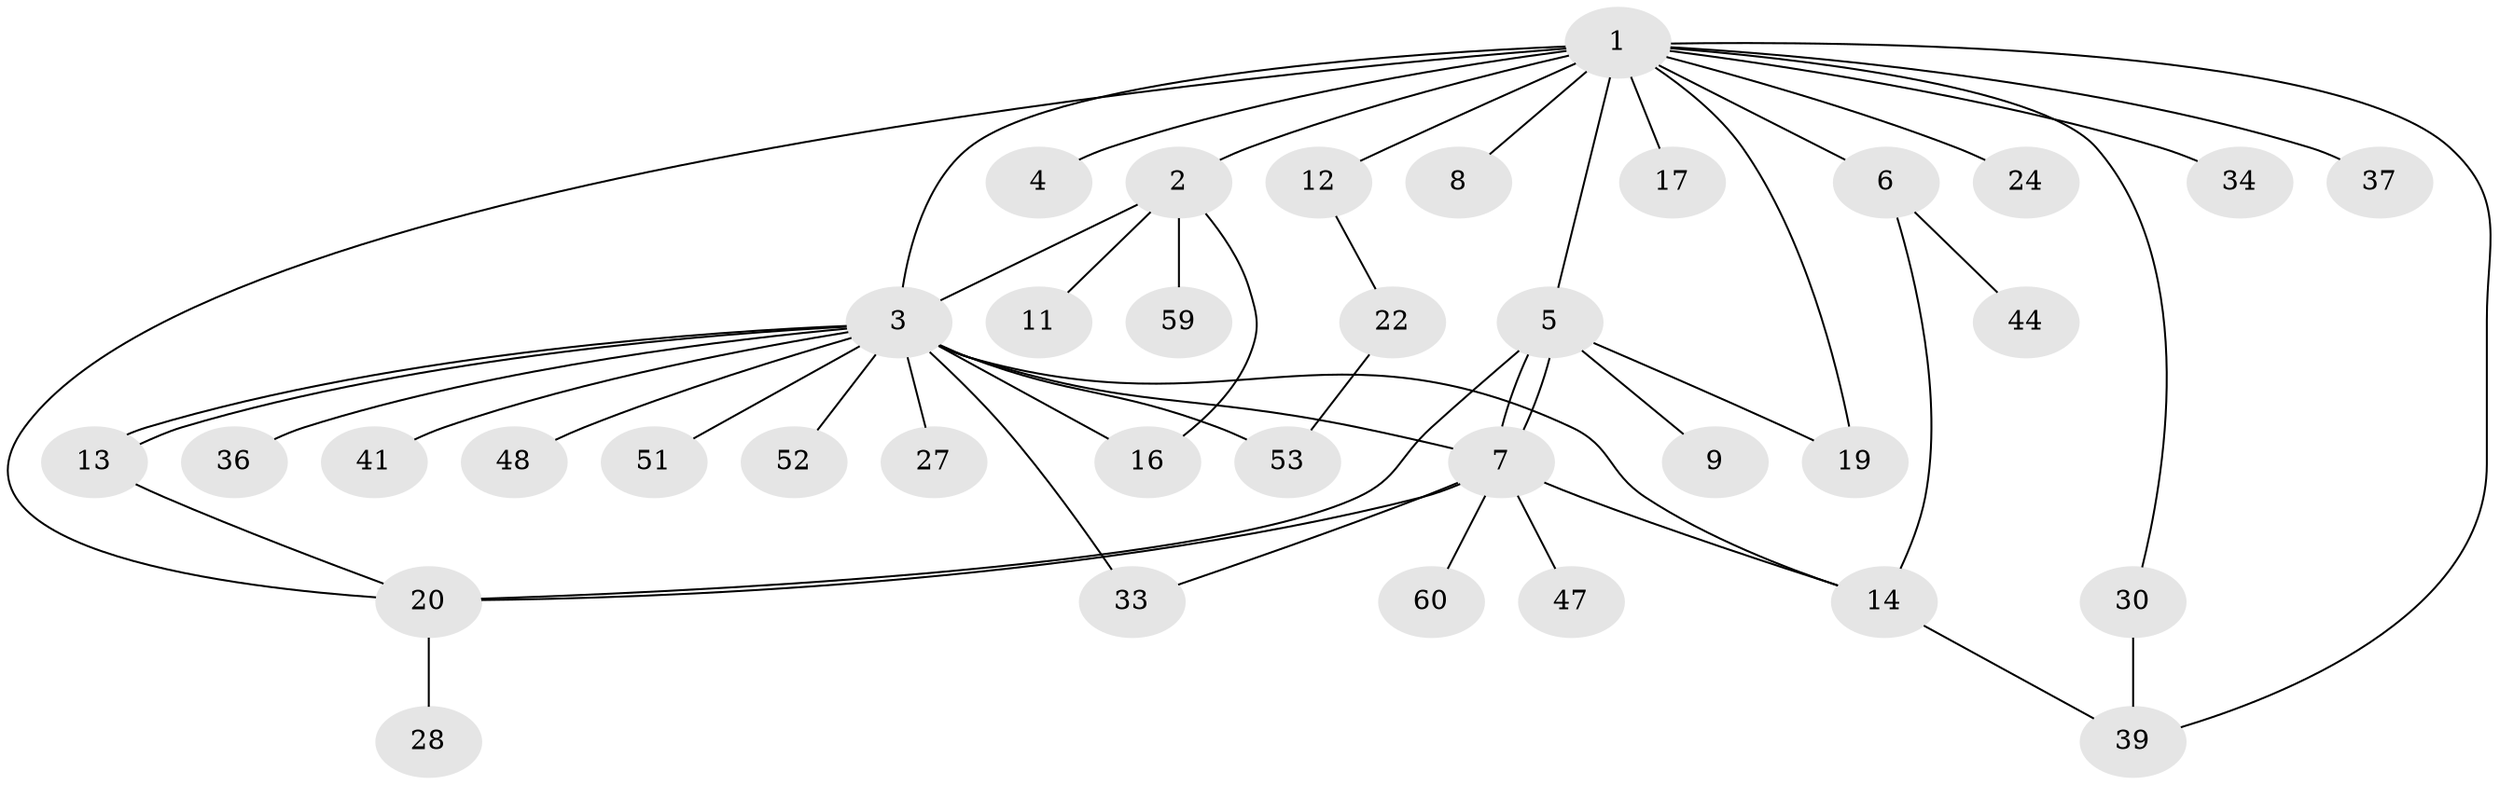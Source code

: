 // original degree distribution, {16: 0.016666666666666666, 5: 0.03333333333333333, 14: 0.016666666666666666, 1: 0.4666666666666667, 6: 0.016666666666666666, 3: 0.13333333333333333, 8: 0.016666666666666666, 2: 0.23333333333333334, 4: 0.03333333333333333, 7: 0.03333333333333333}
// Generated by graph-tools (version 1.1) at 2025/18/03/04/25 18:18:12]
// undirected, 36 vertices, 50 edges
graph export_dot {
graph [start="1"]
  node [color=gray90,style=filled];
  1;
  2;
  3 [super="+15+10+26"];
  4;
  5;
  6;
  7;
  8;
  9;
  11;
  12;
  13;
  14 [super="+23+18"];
  16 [super="+25+29"];
  17;
  19 [super="+45+40"];
  20 [super="+32+21+31"];
  22;
  24;
  27;
  28;
  30;
  33;
  34;
  36;
  37;
  39 [super="+46"];
  41;
  44;
  47;
  48;
  51;
  52 [super="+56+54"];
  53 [super="+58"];
  59;
  60;
  1 -- 2;
  1 -- 3 [weight=2];
  1 -- 4;
  1 -- 5;
  1 -- 6;
  1 -- 8;
  1 -- 12;
  1 -- 17;
  1 -- 19;
  1 -- 20;
  1 -- 24;
  1 -- 30;
  1 -- 34;
  1 -- 37;
  1 -- 39;
  2 -- 11;
  2 -- 16;
  2 -- 59;
  2 -- 3;
  3 -- 13;
  3 -- 13;
  3 -- 16;
  3 -- 27;
  3 -- 36;
  3 -- 41;
  3 -- 48;
  3 -- 51;
  3 -- 52;
  3 -- 53 [weight=2];
  3 -- 33;
  3 -- 7;
  3 -- 14;
  5 -- 7;
  5 -- 7;
  5 -- 9;
  5 -- 20;
  5 -- 19;
  6 -- 14;
  6 -- 44;
  7 -- 33;
  7 -- 47;
  7 -- 60;
  7 -- 20;
  7 -- 14;
  12 -- 22;
  13 -- 20;
  14 -- 39;
  20 -- 28;
  22 -- 53;
  30 -- 39;
}

